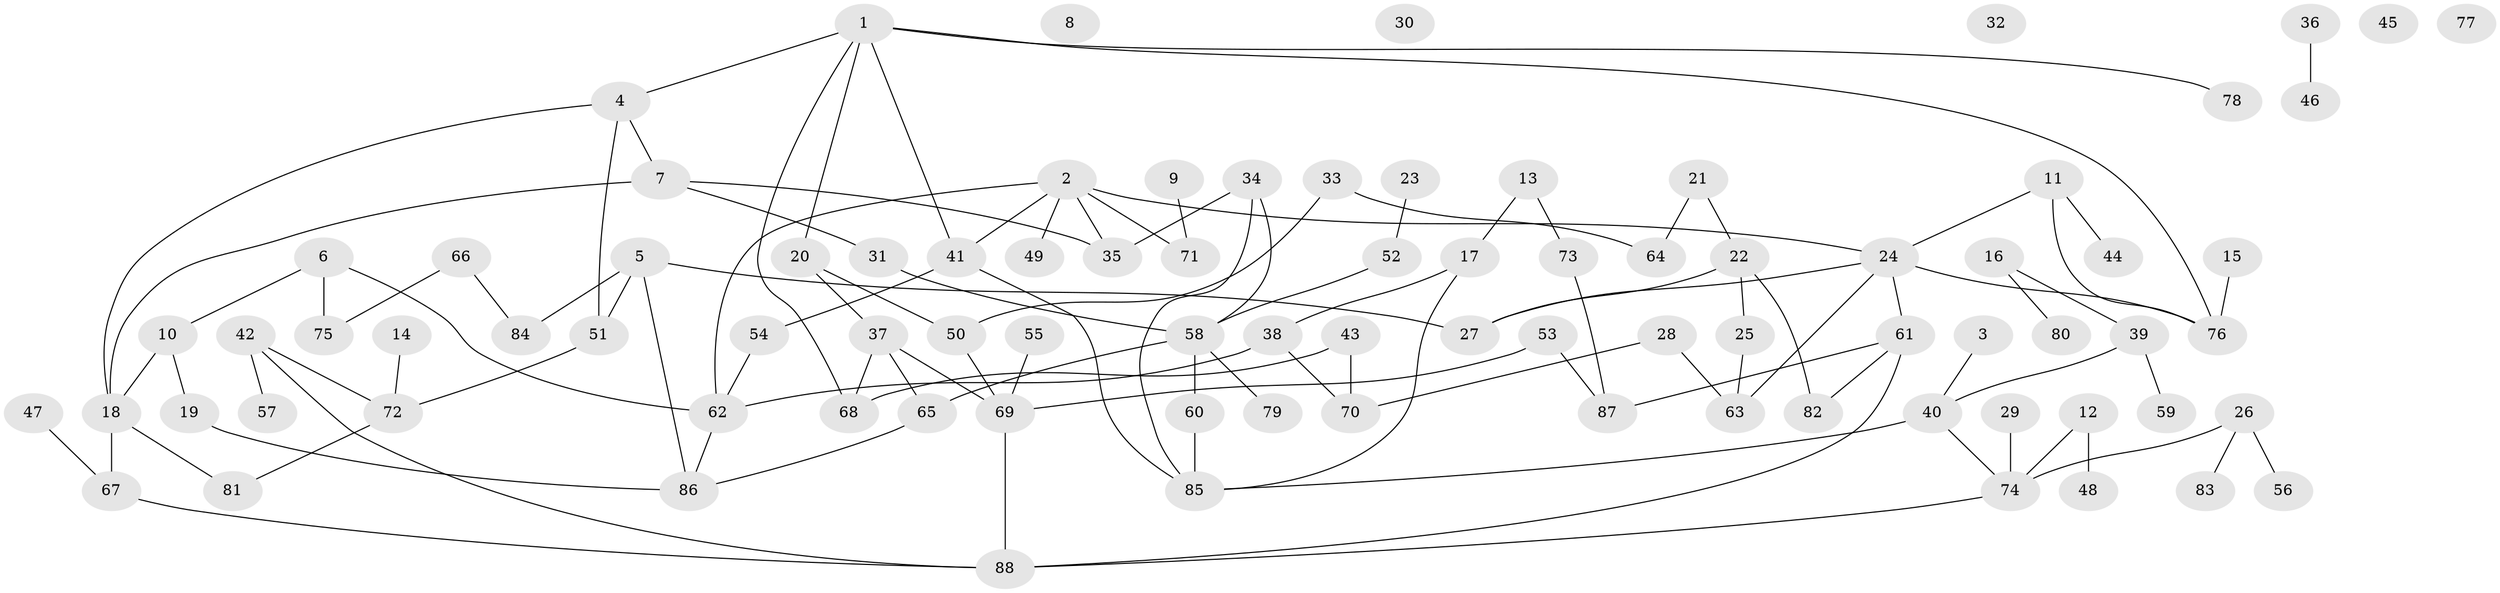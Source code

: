 // coarse degree distribution, {3: 0.26785714285714285, 6: 0.03571428571428571, 5: 0.16071428571428573, 2: 0.23214285714285715, 4: 0.125, 1: 0.17857142857142858}
// Generated by graph-tools (version 1.1) at 2025/35/03/04/25 23:35:51]
// undirected, 88 vertices, 111 edges
graph export_dot {
  node [color=gray90,style=filled];
  1;
  2;
  3;
  4;
  5;
  6;
  7;
  8;
  9;
  10;
  11;
  12;
  13;
  14;
  15;
  16;
  17;
  18;
  19;
  20;
  21;
  22;
  23;
  24;
  25;
  26;
  27;
  28;
  29;
  30;
  31;
  32;
  33;
  34;
  35;
  36;
  37;
  38;
  39;
  40;
  41;
  42;
  43;
  44;
  45;
  46;
  47;
  48;
  49;
  50;
  51;
  52;
  53;
  54;
  55;
  56;
  57;
  58;
  59;
  60;
  61;
  62;
  63;
  64;
  65;
  66;
  67;
  68;
  69;
  70;
  71;
  72;
  73;
  74;
  75;
  76;
  77;
  78;
  79;
  80;
  81;
  82;
  83;
  84;
  85;
  86;
  87;
  88;
  1 -- 4;
  1 -- 20;
  1 -- 41;
  1 -- 68;
  1 -- 76;
  1 -- 78;
  2 -- 24;
  2 -- 35;
  2 -- 41;
  2 -- 49;
  2 -- 62;
  2 -- 71;
  3 -- 40;
  4 -- 7;
  4 -- 18;
  4 -- 51;
  5 -- 27;
  5 -- 51;
  5 -- 84;
  5 -- 86;
  6 -- 10;
  6 -- 62;
  6 -- 75;
  7 -- 18;
  7 -- 31;
  7 -- 35;
  9 -- 71;
  10 -- 18;
  10 -- 19;
  11 -- 24;
  11 -- 44;
  11 -- 76;
  12 -- 48;
  12 -- 74;
  13 -- 17;
  13 -- 73;
  14 -- 72;
  15 -- 76;
  16 -- 39;
  16 -- 80;
  17 -- 38;
  17 -- 85;
  18 -- 67;
  18 -- 81;
  19 -- 86;
  20 -- 37;
  20 -- 50;
  21 -- 22;
  21 -- 64;
  22 -- 25;
  22 -- 27;
  22 -- 82;
  23 -- 52;
  24 -- 27;
  24 -- 61;
  24 -- 63;
  24 -- 76;
  25 -- 63;
  26 -- 56;
  26 -- 74;
  26 -- 83;
  28 -- 63;
  28 -- 70;
  29 -- 74;
  31 -- 58;
  33 -- 50;
  33 -- 64;
  34 -- 35;
  34 -- 58;
  34 -- 85;
  36 -- 46;
  37 -- 65;
  37 -- 68;
  37 -- 69;
  38 -- 62;
  38 -- 70;
  39 -- 40;
  39 -- 59;
  40 -- 74;
  40 -- 85;
  41 -- 54;
  41 -- 85;
  42 -- 57;
  42 -- 72;
  42 -- 88;
  43 -- 68;
  43 -- 70;
  47 -- 67;
  50 -- 69;
  51 -- 72;
  52 -- 58;
  53 -- 69;
  53 -- 87;
  54 -- 62;
  55 -- 69;
  58 -- 60;
  58 -- 65;
  58 -- 79;
  60 -- 85;
  61 -- 82;
  61 -- 87;
  61 -- 88;
  62 -- 86;
  65 -- 86;
  66 -- 75;
  66 -- 84;
  67 -- 88;
  69 -- 88;
  72 -- 81;
  73 -- 87;
  74 -- 88;
}

